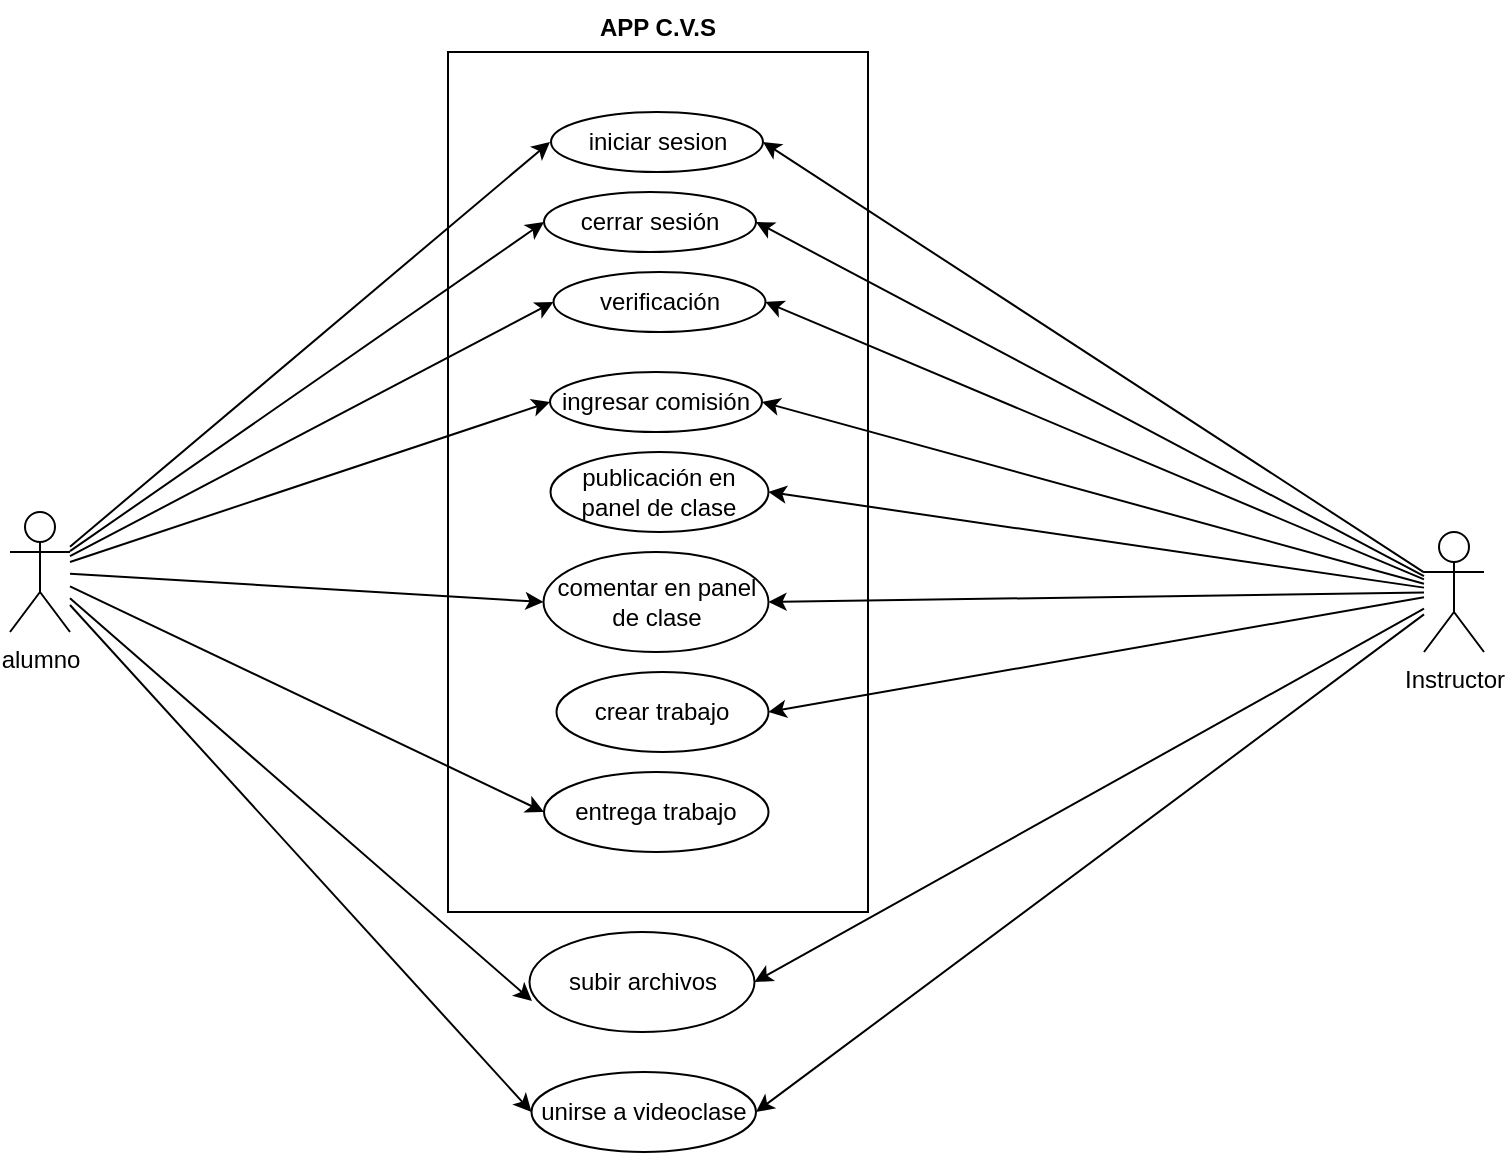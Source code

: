 <mxfile>
    <diagram id="fzbTQUOS9vTsHB0xTZWT" name="casos de uso">
        <mxGraphModel dx="1222" dy="546" grid="1" gridSize="10" guides="1" tooltips="1" connect="1" arrows="1" fold="1" page="1" pageScale="1" pageWidth="827" pageHeight="1169" math="0" shadow="0">
            <root>
                <mxCell id="0"/>
                <mxCell id="1" parent="0"/>
                <mxCell id="4" value="" style="html=1;" vertex="1" parent="1">
                    <mxGeometry x="309" y="70" width="210" height="430" as="geometry"/>
                </mxCell>
                <mxCell id="20" style="edgeStyle=none;html=1;" edge="1" parent="1" source="3">
                    <mxGeometry relative="1" as="geometry">
                        <mxPoint x="360" y="115" as="targetPoint"/>
                    </mxGeometry>
                </mxCell>
                <mxCell id="22" style="edgeStyle=none;html=1;entryX=0;entryY=0.5;entryDx=0;entryDy=0;" edge="1" parent="1" source="3" target="18">
                    <mxGeometry relative="1" as="geometry"/>
                </mxCell>
                <mxCell id="24" style="edgeStyle=none;html=1;entryX=0;entryY=0.5;entryDx=0;entryDy=0;" edge="1" parent="1" source="3" target="10">
                    <mxGeometry relative="1" as="geometry"/>
                </mxCell>
                <mxCell id="26" style="edgeStyle=none;html=1;entryX=0;entryY=0.5;entryDx=0;entryDy=0;" edge="1" parent="1" source="3" target="11">
                    <mxGeometry relative="1" as="geometry"/>
                </mxCell>
                <mxCell id="30" style="edgeStyle=none;html=1;entryX=0;entryY=0.5;entryDx=0;entryDy=0;" edge="1" parent="1" source="3" target="13">
                    <mxGeometry relative="1" as="geometry"/>
                </mxCell>
                <mxCell id="32" style="edgeStyle=none;html=1;entryX=0;entryY=0.5;entryDx=0;entryDy=0;" edge="1" parent="1" source="3" target="15">
                    <mxGeometry relative="1" as="geometry"/>
                </mxCell>
                <mxCell id="35" style="edgeStyle=none;html=1;entryX=0.011;entryY=0.689;entryDx=0;entryDy=0;entryPerimeter=0;" edge="1" parent="1" source="3" target="16">
                    <mxGeometry relative="1" as="geometry"/>
                </mxCell>
                <mxCell id="37" style="edgeStyle=none;html=1;entryX=0;entryY=0.5;entryDx=0;entryDy=0;" edge="1" parent="1" source="3" target="17">
                    <mxGeometry relative="1" as="geometry"/>
                </mxCell>
                <mxCell id="3" value="alumno" style="shape=umlActor;verticalLabelPosition=bottom;verticalAlign=top;html=1;" vertex="1" parent="1">
                    <mxGeometry x="90" y="300" width="30" height="60" as="geometry"/>
                </mxCell>
                <mxCell id="21" style="edgeStyle=none;html=1;entryX=1;entryY=0.5;entryDx=0;entryDy=0;" edge="1" parent="1" source="5" target="8">
                    <mxGeometry relative="1" as="geometry"/>
                </mxCell>
                <mxCell id="23" style="edgeStyle=none;html=1;entryX=1;entryY=0.5;entryDx=0;entryDy=0;" edge="1" parent="1" source="5" target="18">
                    <mxGeometry relative="1" as="geometry"/>
                </mxCell>
                <mxCell id="25" style="edgeStyle=none;html=1;entryX=1;entryY=0.5;entryDx=0;entryDy=0;" edge="1" parent="1" source="5" target="10">
                    <mxGeometry relative="1" as="geometry"/>
                </mxCell>
                <mxCell id="27" style="edgeStyle=none;html=1;entryX=1;entryY=0.5;entryDx=0;entryDy=0;" edge="1" parent="1" source="5" target="11">
                    <mxGeometry relative="1" as="geometry"/>
                </mxCell>
                <mxCell id="28" style="edgeStyle=none;html=1;entryX=1;entryY=0.5;entryDx=0;entryDy=0;" edge="1" parent="1" source="5" target="12">
                    <mxGeometry relative="1" as="geometry"/>
                </mxCell>
                <mxCell id="29" style="edgeStyle=none;html=1;entryX=1;entryY=0.5;entryDx=0;entryDy=0;" edge="1" parent="1" source="5" target="13">
                    <mxGeometry relative="1" as="geometry"/>
                </mxCell>
                <mxCell id="31" style="edgeStyle=none;html=1;entryX=1;entryY=0.5;entryDx=0;entryDy=0;" edge="1" parent="1" source="5" target="14">
                    <mxGeometry relative="1" as="geometry"/>
                </mxCell>
                <mxCell id="36" style="edgeStyle=none;html=1;entryX=1;entryY=0.5;entryDx=0;entryDy=0;" edge="1" parent="1" source="5" target="16">
                    <mxGeometry relative="1" as="geometry"/>
                </mxCell>
                <mxCell id="38" style="edgeStyle=none;html=1;entryX=1;entryY=0.5;entryDx=0;entryDy=0;" edge="1" parent="1" source="5" target="17">
                    <mxGeometry relative="1" as="geometry"/>
                </mxCell>
                <mxCell id="5" value="Instructor" style="shape=umlActor;verticalLabelPosition=bottom;verticalAlign=top;html=1;" vertex="1" parent="1">
                    <mxGeometry x="797" y="310" width="30" height="60" as="geometry"/>
                </mxCell>
                <mxCell id="6" value="APP C.V.S" style="text;align=center;fontStyle=1;verticalAlign=middle;spacingLeft=3;spacingRight=3;strokeColor=none;rotatable=0;points=[[0,0.5],[1,0.5]];portConstraint=eastwest;" vertex="1" parent="1">
                    <mxGeometry x="374" y="44" width="80" height="26" as="geometry"/>
                </mxCell>
                <mxCell id="8" value="iniciar sesion" style="ellipse;whiteSpace=wrap;html=1;" vertex="1" parent="1">
                    <mxGeometry x="360.5" y="100" width="106" height="30" as="geometry"/>
                </mxCell>
                <mxCell id="10" value="verificación" style="ellipse;whiteSpace=wrap;html=1;" vertex="1" parent="1">
                    <mxGeometry x="361.75" y="180" width="106" height="30" as="geometry"/>
                </mxCell>
                <mxCell id="11" value="ingresar comisión" style="ellipse;whiteSpace=wrap;html=1;" vertex="1" parent="1">
                    <mxGeometry x="360" y="230" width="106" height="30" as="geometry"/>
                </mxCell>
                <mxCell id="12" value="publicación en panel de clase" style="ellipse;whiteSpace=wrap;html=1;" vertex="1" parent="1">
                    <mxGeometry x="360.25" y="270" width="109" height="40" as="geometry"/>
                </mxCell>
                <mxCell id="13" value="comentar en panel de clase" style="ellipse;whiteSpace=wrap;html=1;" vertex="1" parent="1">
                    <mxGeometry x="356.75" y="320" width="112.5" height="50" as="geometry"/>
                </mxCell>
                <mxCell id="14" value="crear trabajo" style="ellipse;whiteSpace=wrap;html=1;" vertex="1" parent="1">
                    <mxGeometry x="363.25" y="380" width="106" height="40" as="geometry"/>
                </mxCell>
                <mxCell id="15" value="entrega trabajo" style="ellipse;whiteSpace=wrap;html=1;" vertex="1" parent="1">
                    <mxGeometry x="357" y="430" width="112.25" height="40" as="geometry"/>
                </mxCell>
                <mxCell id="16" value="subir archivos" style="ellipse;whiteSpace=wrap;html=1;" vertex="1" parent="1">
                    <mxGeometry x="349.75" y="510" width="112.5" height="50" as="geometry"/>
                </mxCell>
                <mxCell id="17" value="unirse a videoclase" style="ellipse;whiteSpace=wrap;html=1;" vertex="1" parent="1">
                    <mxGeometry x="350.75" y="580" width="112.25" height="40" as="geometry"/>
                </mxCell>
                <mxCell id="18" value="cerrar sesión" style="ellipse;whiteSpace=wrap;html=1;" vertex="1" parent="1">
                    <mxGeometry x="357" y="140" width="106" height="30" as="geometry"/>
                </mxCell>
            </root>
        </mxGraphModel>
    </diagram>
</mxfile>